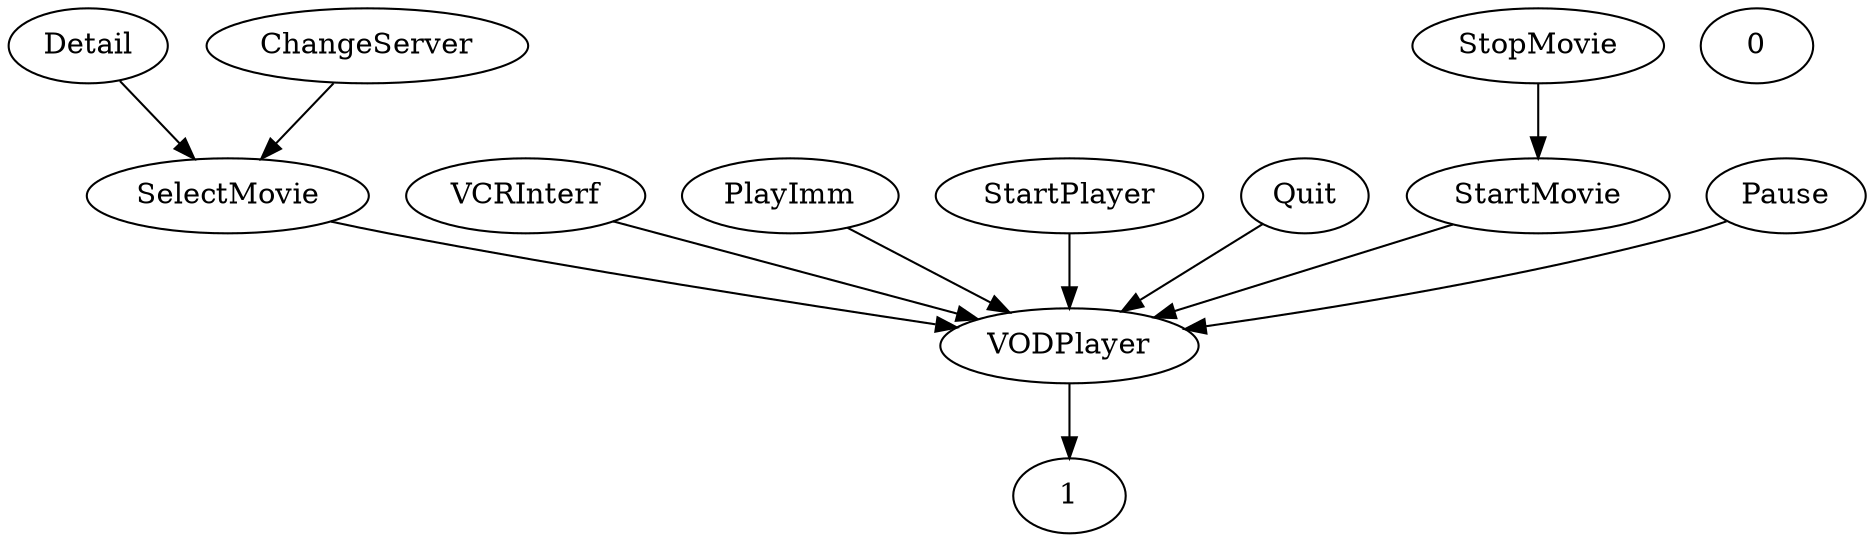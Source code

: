 digraph G {
  Detail;
  ChangeServer;
  VCRInterf;
  PlayImm;
  SelectMovie;
  StartPlayer;
  Quit;
  StartMovie;
  StopMovie;
  0;
  VODPlayer;
  1;
  Pause;
  PlayImm -> VODPlayer;
  StartPlayer -> VODPlayer;
  Quit -> VODPlayer;
  SelectMovie -> VODPlayer;
  VCRInterf -> VODPlayer;
  ChangeServer -> SelectMovie;
  StopMovie -> StartMovie;
  Pause -> VODPlayer;
  StartMovie -> VODPlayer;
  VODPlayer -> 1;
  Detail -> SelectMovie;
}
